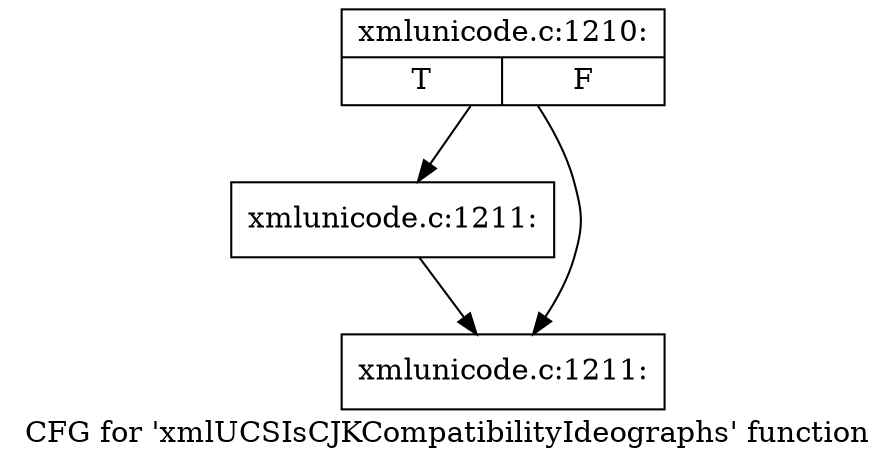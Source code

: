digraph "CFG for 'xmlUCSIsCJKCompatibilityIdeographs' function" {
	label="CFG for 'xmlUCSIsCJKCompatibilityIdeographs' function";

	Node0x4e1ab90 [shape=record,label="{xmlunicode.c:1210:|{<s0>T|<s1>F}}"];
	Node0x4e1ab90 -> Node0x4e1a460;
	Node0x4e1ab90 -> Node0x4e1a410;
	Node0x4e1a460 [shape=record,label="{xmlunicode.c:1211:}"];
	Node0x4e1a460 -> Node0x4e1a410;
	Node0x4e1a410 [shape=record,label="{xmlunicode.c:1211:}"];
}
